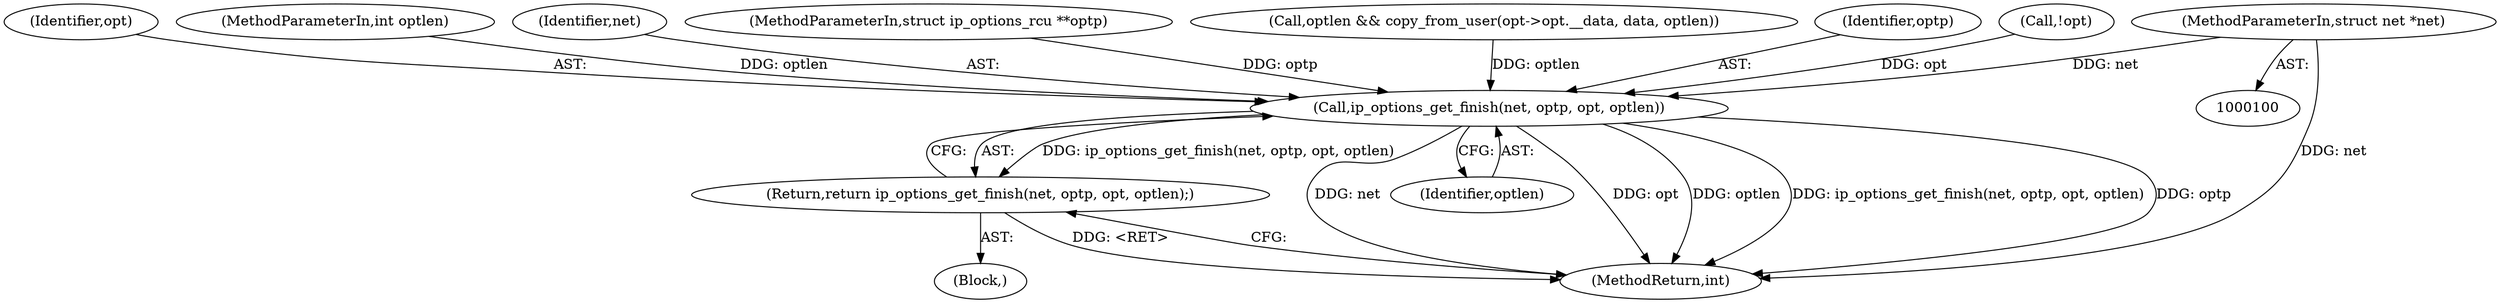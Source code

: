 digraph "0_linux_f6d8bd051c391c1c0458a30b2a7abcd939329259_20@pointer" {
"1000101" [label="(MethodParameterIn,struct net *net)"];
"1000135" [label="(Call,ip_options_get_finish(net, optp, opt, optlen))"];
"1000134" [label="(Return,return ip_options_get_finish(net, optp, opt, optlen);)"];
"1000135" [label="(Call,ip_options_get_finish(net, optp, opt, optlen))"];
"1000134" [label="(Return,return ip_options_get_finish(net, optp, opt, optlen);)"];
"1000101" [label="(MethodParameterIn,struct net *net)"];
"1000138" [label="(Identifier,opt)"];
"1000104" [label="(MethodParameterIn,int optlen)"];
"1000105" [label="(Block,)"];
"1000139" [label="(Identifier,optlen)"];
"1000136" [label="(Identifier,net)"];
"1000102" [label="(MethodParameterIn,struct ip_options_rcu **optp)"];
"1000118" [label="(Call,optlen && copy_from_user(opt->opt.__data, data, optlen))"];
"1000140" [label="(MethodReturn,int)"];
"1000137" [label="(Identifier,optp)"];
"1000112" [label="(Call,!opt)"];
"1000101" -> "1000100"  [label="AST: "];
"1000101" -> "1000140"  [label="DDG: net"];
"1000101" -> "1000135"  [label="DDG: net"];
"1000135" -> "1000134"  [label="AST: "];
"1000135" -> "1000139"  [label="CFG: "];
"1000136" -> "1000135"  [label="AST: "];
"1000137" -> "1000135"  [label="AST: "];
"1000138" -> "1000135"  [label="AST: "];
"1000139" -> "1000135"  [label="AST: "];
"1000134" -> "1000135"  [label="CFG: "];
"1000135" -> "1000140"  [label="DDG: net"];
"1000135" -> "1000140"  [label="DDG: opt"];
"1000135" -> "1000140"  [label="DDG: optlen"];
"1000135" -> "1000140"  [label="DDG: ip_options_get_finish(net, optp, opt, optlen)"];
"1000135" -> "1000140"  [label="DDG: optp"];
"1000135" -> "1000134"  [label="DDG: ip_options_get_finish(net, optp, opt, optlen)"];
"1000102" -> "1000135"  [label="DDG: optp"];
"1000112" -> "1000135"  [label="DDG: opt"];
"1000118" -> "1000135"  [label="DDG: optlen"];
"1000104" -> "1000135"  [label="DDG: optlen"];
"1000134" -> "1000105"  [label="AST: "];
"1000140" -> "1000134"  [label="CFG: "];
"1000134" -> "1000140"  [label="DDG: <RET>"];
}
